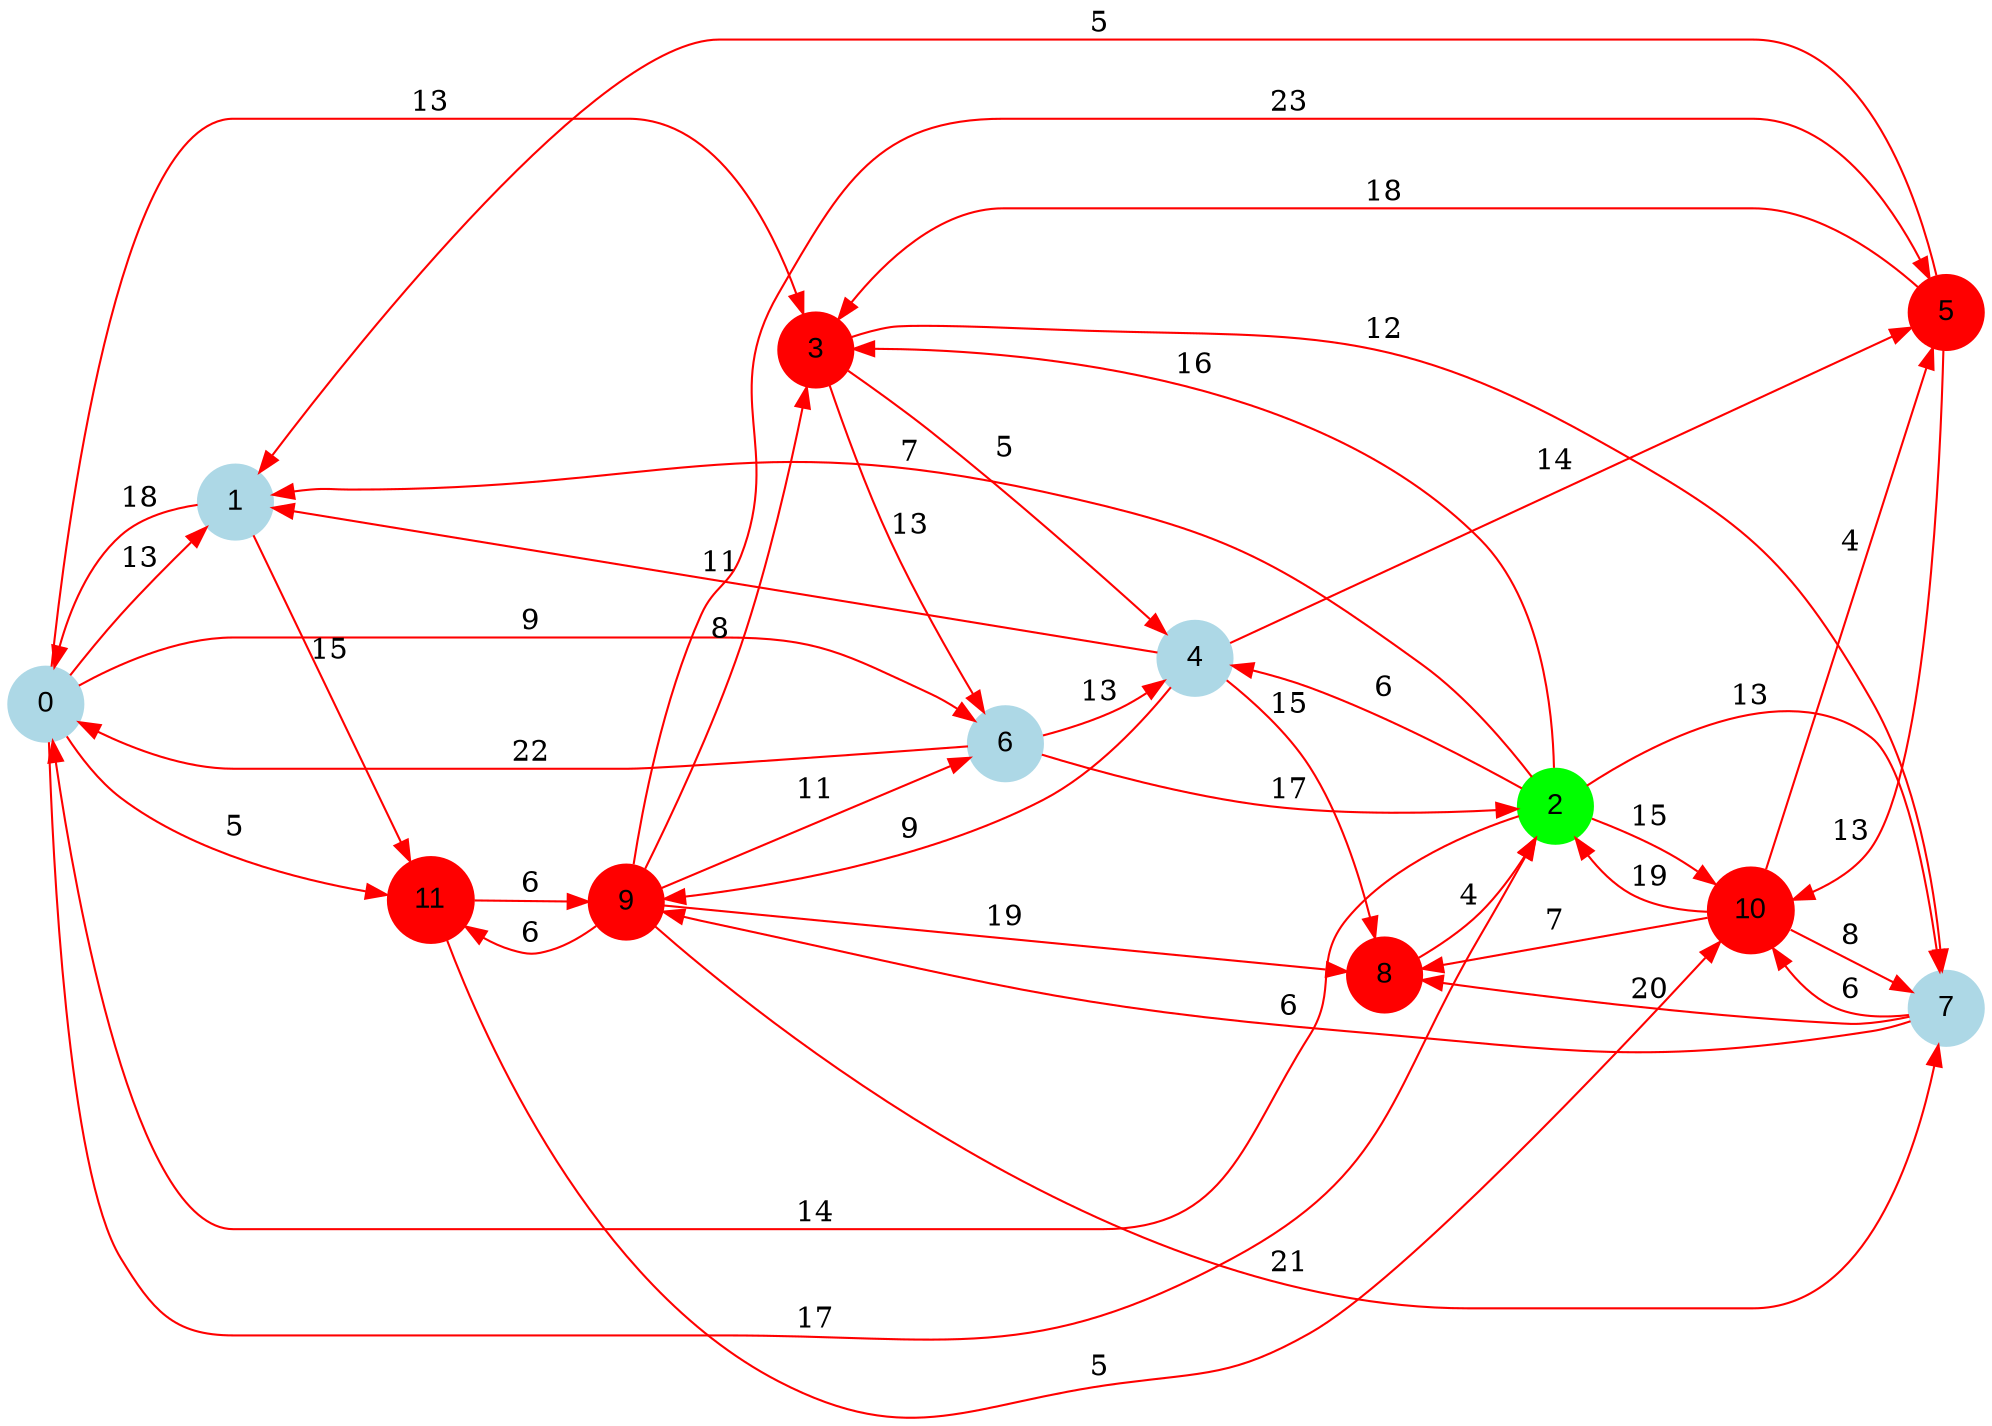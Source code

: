 digraph graphe {
rankdir = LR;
edge [color=red];
0 [fontname="Arial", shape = circle, color=lightblue, style=filled];
1 [fontname="Arial", shape = circle, color=lightblue, style=filled];
2 [fontname="Arial", shape = circle, color=green, style=filled];
3 [fontname="Arial", shape = circle, color=red, style=filled];
4 [fontname="Arial", shape = circle, color=lightblue, style=filled];
5 [fontname="Arial", shape = circle, color=red, style=filled];
6 [fontname="Arial", shape = circle, color=lightblue, style=filled];
7 [fontname="Arial", shape = circle, color=lightblue, style=filled];
8 [fontname="Arial", shape = circle, color=red, style=filled];
9 [fontname="Arial", shape = circle, color=red, style=filled];
10 [fontname="Arial", shape = circle, color=red, style=filled];
11 [fontname="Arial", shape = circle, color=red, style=filled];
	0 -> 1 [label = "13"];
	0 -> 2 [label = "17"];
	0 -> 3 [label = "13"];
	0 -> 6 [label = "9"];
	0 -> 11 [label = "5"];
	1 -> 0 [label = "18"];
	1 -> 11 [label = "15"];
	2 -> 0 [label = "14"];
	2 -> 1 [label = "7"];
	2 -> 3 [label = "16"];
	2 -> 4 [label = "6"];
	2 -> 7 [label = "13"];
	2 -> 10 [label = "15"];
	3 -> 4 [label = "5"];
	3 -> 6 [label = "13"];
	3 -> 7 [label = "12"];
	4 -> 1 [label = "11"];
	4 -> 5 [label = "14"];
	4 -> 8 [label = "15"];
	4 -> 9 [label = "9"];
	5 -> 1 [label = "5"];
	5 -> 3 [label = "18"];
	5 -> 10 [label = "13"];
	6 -> 0 [label = "22"];
	6 -> 2 [label = "17"];
	6 -> 4 [label = "13"];
	7 -> 8 [label = "20"];
	7 -> 9 [label = "6"];
	7 -> 10 [label = "6"];
	8 -> 2 [label = "4"];
	9 -> 3 [label = "8"];
	9 -> 5 [label = "23"];
	9 -> 6 [label = "11"];
	9 -> 7 [label = "21"];
	9 -> 8 [label = "19"];
	9 -> 11 [label = "6"];
	10 -> 2 [label = "19"];
	10 -> 5 [label = "4"];
	10 -> 7 [label = "8"];
	10 -> 8 [label = "7"];
	11 -> 9 [label = "6"];
	11 -> 10 [label = "5"];
}